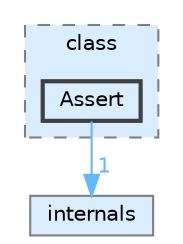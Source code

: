 digraph "includes/class/Assert"
{
 // LATEX_PDF_SIZE
  bgcolor="transparent";
  edge [fontname=Helvetica,fontsize=10,labelfontname=Helvetica,labelfontsize=10];
  node [fontname=Helvetica,fontsize=10,shape=box,height=0.2,width=0.4];
  compound=true
  subgraph clusterdir_6b079f5d9ee168c5f829c0b23b1fe689 {
    graph [ bgcolor="#daedff", pencolor="grey50", label="class", fontname=Helvetica,fontsize=10 style="filled,dashed", URL="dir_6b079f5d9ee168c5f829c0b23b1fe689.html",tooltip=""]
  dir_347f62bd30c87960f2b3d725a42d0336 [label="Assert", fillcolor="#daedff", color="grey25", style="filled,bold", URL="dir_347f62bd30c87960f2b3d725a42d0336.html",tooltip=""];
  }
  dir_a9d9b9bbf15479e3064110165d860e33 [label="internals", fillcolor="#daedff", color="grey50", style="filled", URL="dir_a9d9b9bbf15479e3064110165d860e33.html",tooltip=""];
  dir_347f62bd30c87960f2b3d725a42d0336->dir_a9d9b9bbf15479e3064110165d860e33 [headlabel="1", labeldistance=1.5 headhref="dir_000002_000020.html" href="dir_000002_000020.html" color="steelblue1" fontcolor="steelblue1"];
}
